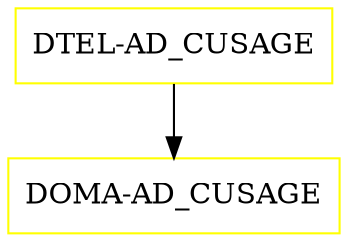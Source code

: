 digraph G {
  "DTEL-AD_CUSAGE" [shape=box,color=yellow];
  "DOMA-AD_CUSAGE" [shape=box,color=yellow,URL="./DOMA_AD_CUSAGE.html"];
  "DTEL-AD_CUSAGE" -> "DOMA-AD_CUSAGE";
}
